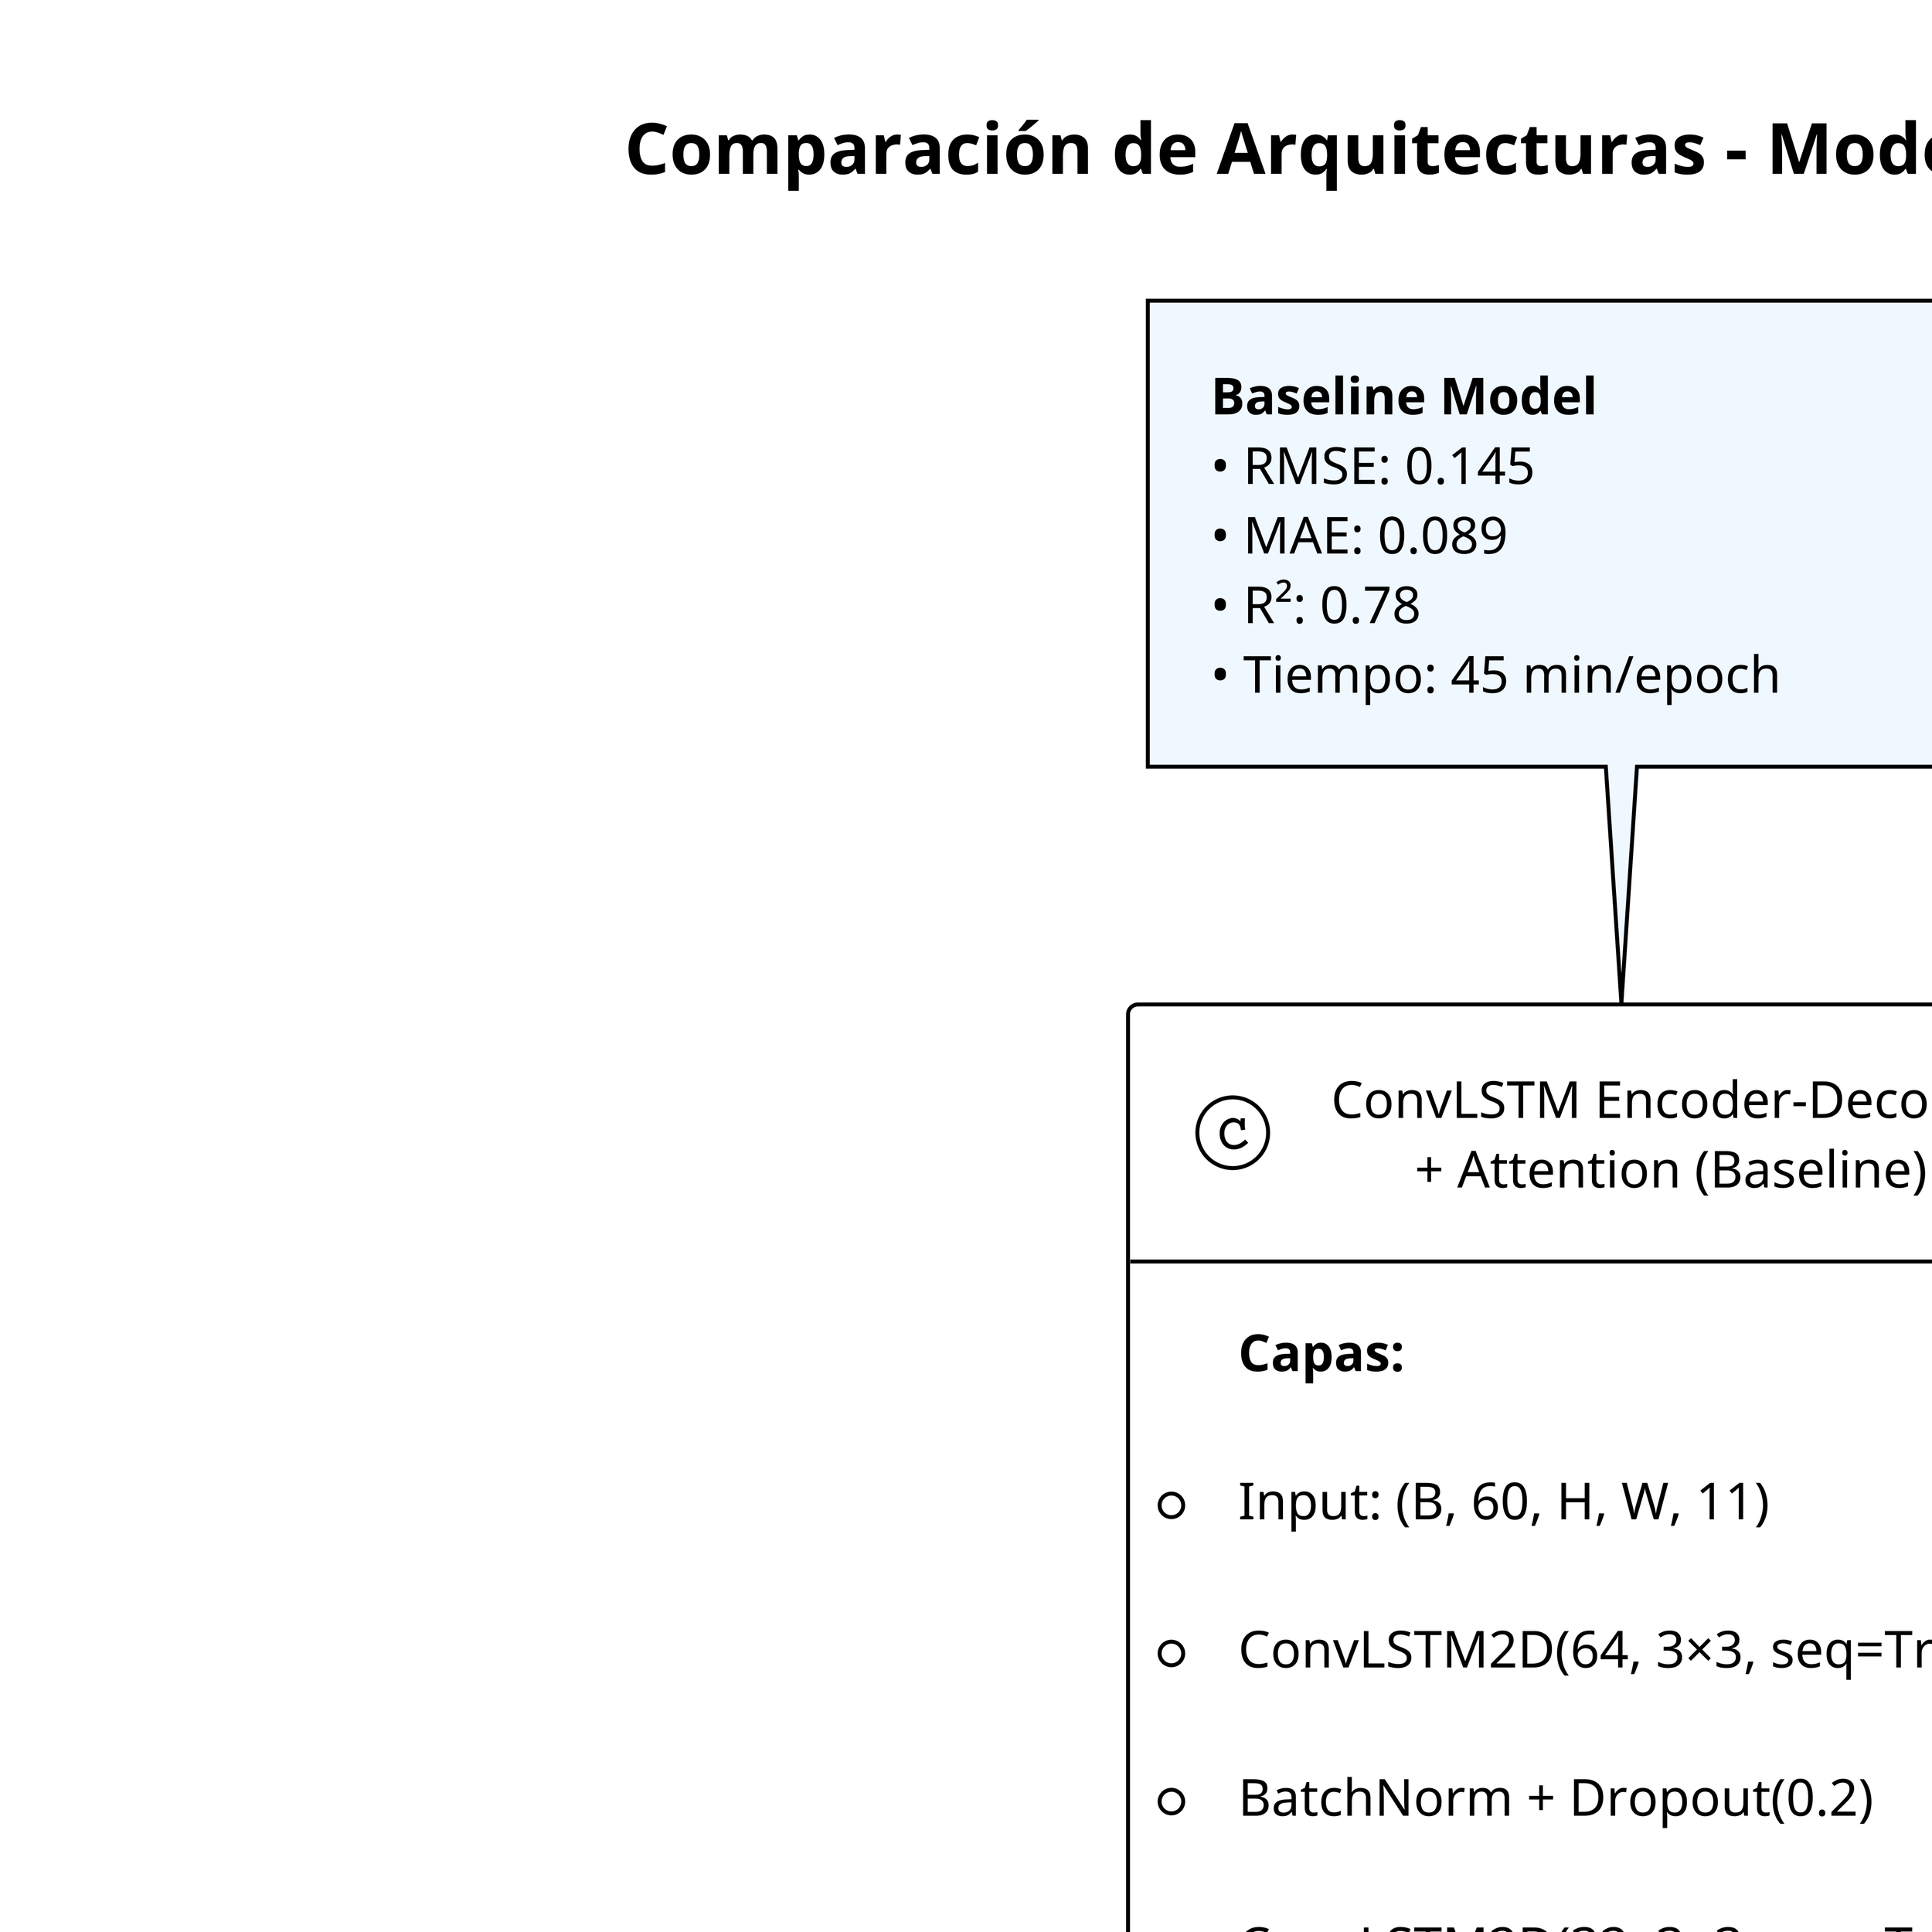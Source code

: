 @startuml modelos_evaluados_comparacion
!theme plain
!define SCALE 3
!define DPI 800
skinparam dpi 800
skinparam backgroundColor white
skinparam defaultFontSize 13
skinparam titleFontSize 18
skinparam classBackgroundColor white
skinparam classBorderColor black
skinparam minClassWidth 220
skinparam minClassHeight 140
skinparam padding 10

title Comparación de Arquitecturas - Modelos Evaluados

class "ConvLSTM Encoder-Decoder\n+ Attention (Baseline)" as convlstm {
    **Capas:**
    +Input: (B, 60, H, W, 11)
    +ConvLSTM2D(64, 3×3, seq=True)
    +BatchNorm + Dropout(0.2)
    +ConvLSTM2D(32, 3×3, seq=True)
    +BatchNorm
    +CBAM Attention (Channel+Spatial)
    +ConvLSTM2D(16, 3×3, seq=False)
    +BatchNorm
    +Spatial Head Multi-scale
    --
    **Características:**
    • Encoder-Decoder clásico
    • Atención espaciotemporal
    • Regularización L1/L2
    • Parámetros: ~2.1M
}

class "ConvGRU Residual\n+ BatchNorm Reforzada" as convgru {
    **Capas:**
    +Input: (B, 60, H, W, 11)
    +TimeDistributed Conv2D(32, 1×1)
    +ConvGRU2D(64, 3×3, seq=True)
    +BatchNorm + Dropout
    +ConvGRU2D(32, 3×3, seq=False)
    +BatchNorm
    +Skip Connection (Conv2D 32, 1×1)
    +Add + ReLU
    +Spatial Head
    --
    **Características:**
    • Conexiones residuales
    • GRU más eficiente que LSTM
    • Normalización reforzada
    • Parámetros: ~1.8M
}

class "Transformer Híbrido\nCNN + LSTM" as transformer {
    **Capas:**
    +Input: (B, 60, H, W, 11)
    +TimeDistributed Conv2D(64, 3×3)
    +BatchNorm + ReLU
    +TimeDistributed Conv2D(32, 3×3)
    +BatchNorm + ReLU
    +MaxPooling2D(2×2) + Flatten
    +MultiHeadAttention(4 heads, 32 dim)
    +LayerNormalization
    +LSTM(128, seq=False)
    +BatchNorm + Dropout(0.1)
    +Dense + Reshape → Spatial
    --
    **Características:**
    • CNN para extracción espacial
    • Self-attention temporal
    • LSTM para agregación
    • Parámetros: ~2.5M
}

' Relaciones de comparación
convlstm -[hidden]-> convgru
convgru -[hidden]-> transformer

' Métricas de comparación
note top of convlstm #F0F8FF
**Baseline Model**
• RMSE: 0.145
• MAE: 0.089
• R²: 0.78
• Tiempo: 45 min/epoch
end note

note top of convgru #F0FFF0
**Modelo Ligero**
• RMSE: 0.142
• MAE: 0.087
• R²: 0.79
• Tiempo: 32 min/epoch
end note

note top of transformer #FFFAF0
**Modelo Avanzado**
• RMSE: 0.138
• MAE: 0.084
• R²: 0.81
• Tiempo: 52 min/epoch
end note

note bottom
**Configuración común:**
• Input: Ventanas de 60 meses
• Output: Horizontes t+1, t+2, t+3
• Features: BASE + KCE + PAFC (11 características)
• Resolución: 0.05° × 0.05°
• Optimizador: Adam (lr=0.001)
• Loss: MSE + Regularización
end note

@enduml
